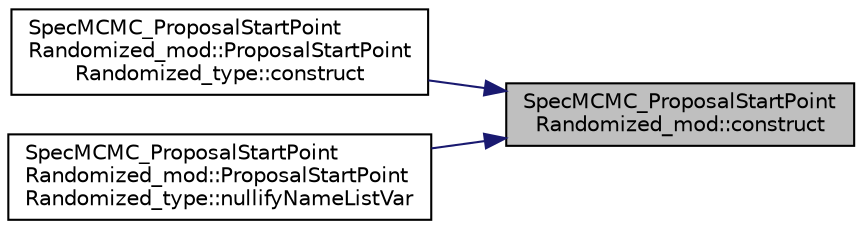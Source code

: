 digraph "SpecMCMC_ProposalStartPointRandomized_mod::construct"
{
 // LATEX_PDF_SIZE
  edge [fontname="Helvetica",fontsize="10",labelfontname="Helvetica",labelfontsize="10"];
  node [fontname="Helvetica",fontsize="10",shape=record];
  rankdir="RL";
  Node1 [label="SpecMCMC_ProposalStartPoint\lRandomized_mod::construct",height=0.2,width=0.4,color="black", fillcolor="grey75", style="filled", fontcolor="black",tooltip=" "];
  Node1 -> Node2 [dir="back",color="midnightblue",fontsize="10",style="solid",fontname="Helvetica"];
  Node2 [label="SpecMCMC_ProposalStartPoint\lRandomized_mod::ProposalStartPoint\lRandomized_type::construct",height=0.2,width=0.4,color="black", fillcolor="white", style="filled",URL="$structSpecMCMC__ProposalStartPointRandomized__mod_1_1ProposalStartPointRandomized__type.html#a60453813b1d76259180f6d7d078eed37",tooltip=" "];
  Node1 -> Node3 [dir="back",color="midnightblue",fontsize="10",style="solid",fontname="Helvetica"];
  Node3 [label="SpecMCMC_ProposalStartPoint\lRandomized_mod::ProposalStartPoint\lRandomized_type::nullifyNameListVar",height=0.2,width=0.4,color="black", fillcolor="white", style="filled",URL="$structSpecMCMC__ProposalStartPointRandomized__mod_1_1ProposalStartPointRandomized__type.html#a60455458a1185587edefc8955a81ae67",tooltip=" "];
}
